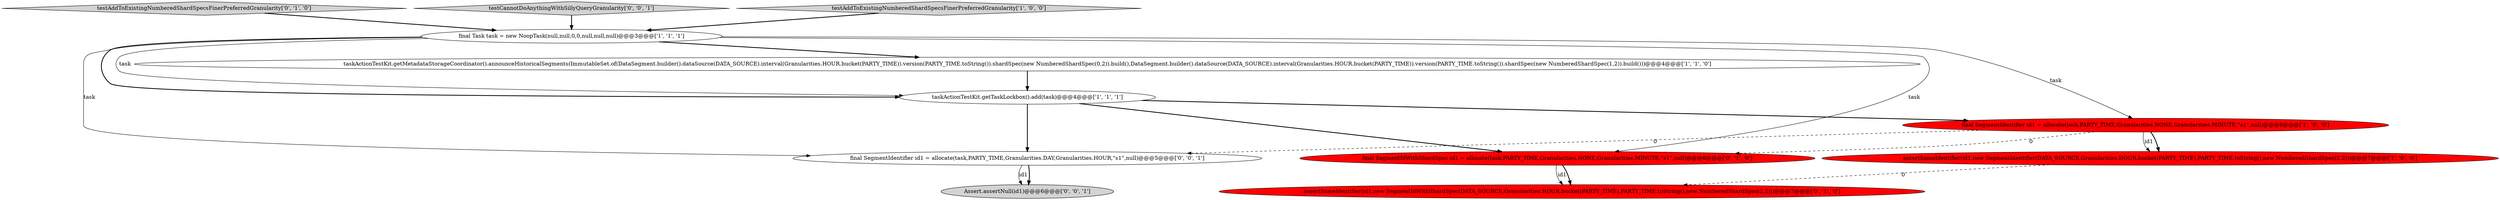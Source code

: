 digraph {
1 [style = filled, label = "final SegmentIdentifier id1 = allocate(task,PARTY_TIME,Granularities.NONE,Granularities.MINUTE,\"s1\",null)@@@6@@@['1', '0', '0']", fillcolor = red, shape = ellipse image = "AAA1AAABBB1BBB"];
2 [style = filled, label = "taskActionTestKit.getTaskLockbox().add(task)@@@4@@@['1', '1', '1']", fillcolor = white, shape = ellipse image = "AAA0AAABBB1BBB"];
5 [style = filled, label = "assertSameIdentifier(id1,new SegmentIdentifier(DATA_SOURCE,Granularities.HOUR.bucket(PARTY_TIME),PARTY_TIME.toString(),new NumberedShardSpec(2,2)))@@@7@@@['1', '0', '0']", fillcolor = red, shape = ellipse image = "AAA1AAABBB1BBB"];
8 [style = filled, label = "testAddToExistingNumberedShardSpecsFinerPreferredGranularity['0', '1', '0']", fillcolor = lightgray, shape = diamond image = "AAA0AAABBB2BBB"];
11 [style = filled, label = "final SegmentIdentifier id1 = allocate(task,PARTY_TIME,Granularities.DAY,Granularities.HOUR,\"s1\",null)@@@5@@@['0', '0', '1']", fillcolor = white, shape = ellipse image = "AAA0AAABBB3BBB"];
10 [style = filled, label = "Assert.assertNull(id1)@@@6@@@['0', '0', '1']", fillcolor = lightgray, shape = ellipse image = "AAA0AAABBB3BBB"];
0 [style = filled, label = "final Task task = new NoopTask(null,null,0,0,null,null,null)@@@3@@@['1', '1', '1']", fillcolor = white, shape = ellipse image = "AAA0AAABBB1BBB"];
3 [style = filled, label = "taskActionTestKit.getMetadataStorageCoordinator().announceHistoricalSegments(ImmutableSet.of(DataSegment.builder().dataSource(DATA_SOURCE).interval(Granularities.HOUR.bucket(PARTY_TIME)).version(PARTY_TIME.toString()).shardSpec(new NumberedShardSpec(0,2)).build(),DataSegment.builder().dataSource(DATA_SOURCE).interval(Granularities.HOUR.bucket(PARTY_TIME)).version(PARTY_TIME.toString()).shardSpec(new NumberedShardSpec(1,2)).build()))@@@4@@@['1', '1', '0']", fillcolor = white, shape = ellipse image = "AAA0AAABBB1BBB"];
7 [style = filled, label = "final SegmentIdWithShardSpec id1 = allocate(task,PARTY_TIME,Granularities.NONE,Granularities.MINUTE,\"s1\",null)@@@6@@@['0', '1', '0']", fillcolor = red, shape = ellipse image = "AAA1AAABBB2BBB"];
6 [style = filled, label = "assertSameIdentifier(id1,new SegmentIdWithShardSpec(DATA_SOURCE,Granularities.HOUR.bucket(PARTY_TIME),PARTY_TIME.toString(),new NumberedShardSpec(2,2)))@@@7@@@['0', '1', '0']", fillcolor = red, shape = ellipse image = "AAA1AAABBB2BBB"];
9 [style = filled, label = "testCannotDoAnythingWithSillyQueryGranularity['0', '0', '1']", fillcolor = lightgray, shape = diamond image = "AAA0AAABBB3BBB"];
4 [style = filled, label = "testAddToExistingNumberedShardSpecsFinerPreferredGranularity['1', '0', '0']", fillcolor = lightgray, shape = diamond image = "AAA0AAABBB1BBB"];
1->5 [style = bold, label=""];
0->3 [style = bold, label=""];
9->0 [style = bold, label=""];
2->1 [style = bold, label=""];
0->2 [style = bold, label=""];
7->6 [style = solid, label="id1"];
0->1 [style = solid, label="task"];
1->5 [style = solid, label="id1"];
4->0 [style = bold, label=""];
8->0 [style = bold, label=""];
0->2 [style = solid, label="task"];
5->6 [style = dashed, label="0"];
3->2 [style = bold, label=""];
11->10 [style = bold, label=""];
1->11 [style = dashed, label="0"];
7->6 [style = bold, label=""];
0->11 [style = solid, label="task"];
2->7 [style = bold, label=""];
1->7 [style = dashed, label="0"];
0->7 [style = solid, label="task"];
11->10 [style = solid, label="id1"];
2->11 [style = bold, label=""];
}
